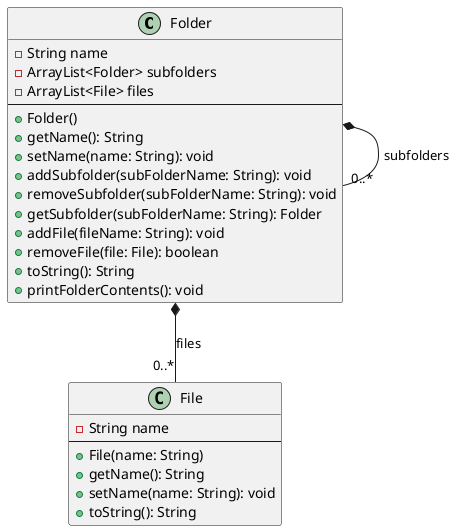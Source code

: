@startuml
top to bottom direction

class Folder {
  - String name
  - ArrayList<Folder> subfolders
  - ArrayList<File> files
  --
  + Folder()
  + getName(): String
  + setName(name: String): void
  + addSubfolder(subFolderName: String): void
  + removeSubfolder(subFolderName: String): void
  + getSubfolder(subFolderName: String): Folder
  + addFile(fileName: String): void
  + removeFile(file: File): boolean
  + toString(): String
  + printFolderContents(): void
}

class File {
  - String name
  --
  + File(name: String)
  + getName(): String
  + setName(name: String): void
  + toString(): String
}

Folder *-- "0..*" Folder : subfolders
Folder *-- "0..*" File   : files
@enduml
